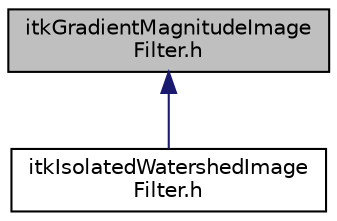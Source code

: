 digraph "itkGradientMagnitudeImageFilter.h"
{
 // LATEX_PDF_SIZE
  edge [fontname="Helvetica",fontsize="10",labelfontname="Helvetica",labelfontsize="10"];
  node [fontname="Helvetica",fontsize="10",shape=record];
  Node1 [label="itkGradientMagnitudeImage\lFilter.h",height=0.2,width=0.4,color="black", fillcolor="grey75", style="filled", fontcolor="black",tooltip=" "];
  Node1 -> Node2 [dir="back",color="midnightblue",fontsize="10",style="solid",fontname="Helvetica"];
  Node2 [label="itkIsolatedWatershedImage\lFilter.h",height=0.2,width=0.4,color="black", fillcolor="white", style="filled",URL="$itkIsolatedWatershedImageFilter_8h.html",tooltip=" "];
}
